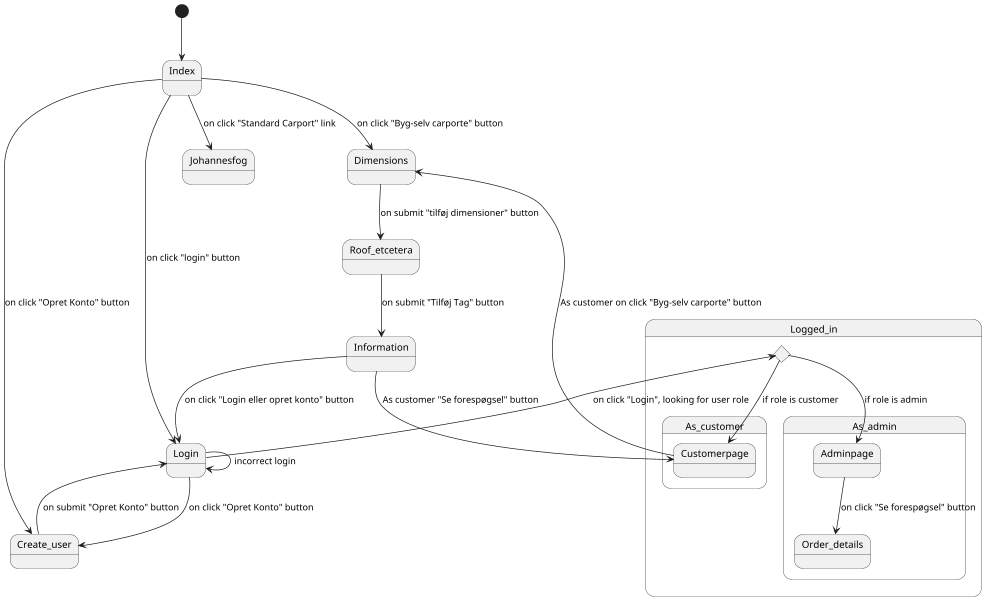 @startuml
'https://plantuml.com/state-diagram

scale 600 width
scale 600 height

[*] --> Index
Index --> Login : on click "login" button
Index --> Create_user : on click "Opret Konto" button
Index --> Johannesfog : on click "Standard Carport" link
Index --> Dimensions :on click "Byg-selv carporte" button

Create_user --> Login : on submit "Opret Konto" button
Login --> Create_user : on click "Opret Konto" button
Login --> Login : incorrect login

state Logged_in {
state c <<choice>>
Login --> c : on click "Login", looking for user role
state As_customer {
c --> Customerpage :if role is customer
}
state As_admin {
c --> Adminpage : if role is admin
Adminpage --> Order_details : on click "Se forespøgsel" button

}
}

Dimensions --> Roof_etcetera : on submit "tilføj dimensioner" button
Roof_etcetera --> Information : on submit "Tilføj Tag" button
Information --> Login : on click "Login eller opret konto" button
Customerpage --> Dimensions : As customer on click "Byg-selv carporte" button
Information --> Customerpage : As customer "Se forespøgsel" button
@enduml